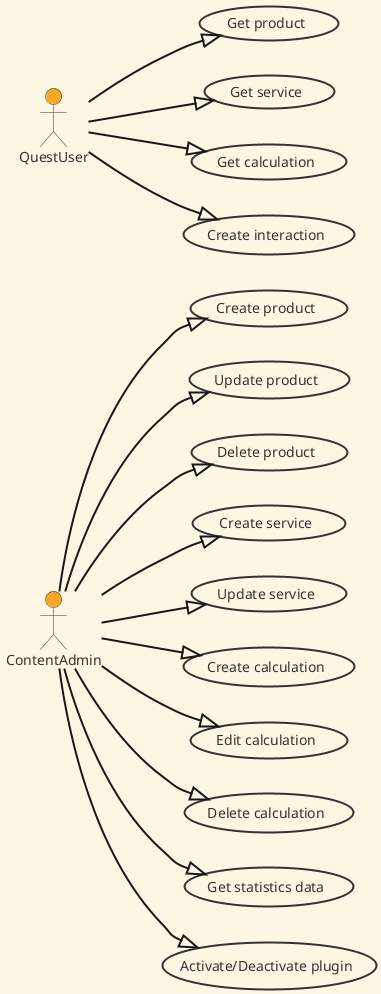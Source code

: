 @startuml

skinparam backgroundColor #FDF6E3
skinparam usecaseBackgroundColor #FDF6E3
skinparam usecaseBorderColor #333333
skinparam usecaseBorderThickness 2
skinparam actorBackgroundColor #F9A825
skinparam actorBorderColor #333333
skinparam actorFontSize 16
skinparam actorFontColor #333333
skinparam arrowThickness 2
skinparam defaultFontName Arial
skinparam defaultFontSize 14
skinparam defaultFontColor #333333
left to right direction

actor ContentAdmin
actor QuestUser

ContentAdmin --|> (Create product)
ContentAdmin --|> (Update product)
ContentAdmin --|> (Delete product)
ContentAdmin --|> (Create service)
ContentAdmin --|> (Update service)
ContentAdmin --|> (Create calculation)
ContentAdmin --|> (Edit calculation)
ContentAdmin --|> (Delete calculation)
ContentAdmin --|> (Get statistics data)
ContentAdmin --|> (Activate/Deactivate plugin)

QuestUser --|> (Get product)
QuestUser --|> (Get service)
QuestUser --|> (Get calculation)
QuestUser --|> (Create interaction)
@enduml